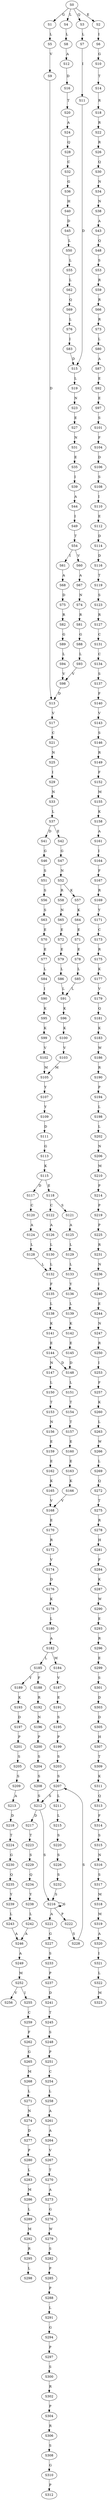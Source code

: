 strict digraph  {
	S0 -> S1 [ label = G ];
	S0 -> S2 [ label = E ];
	S0 -> S3 [ label = Q ];
	S0 -> S4 [ label = L ];
	S1 -> S5 [ label = L ];
	S2 -> S6 [ label = I ];
	S3 -> S7 [ label = L ];
	S4 -> S8 [ label = L ];
	S5 -> S9 [ label = V ];
	S6 -> S10 [ label = G ];
	S7 -> S11 [ label = I ];
	S8 -> S12 [ label = A ];
	S9 -> S13 [ label = D ];
	S10 -> S14 [ label = T ];
	S11 -> S15 [ label = D ];
	S12 -> S16 [ label = D ];
	S13 -> S17 [ label = V ];
	S14 -> S18 [ label = R ];
	S15 -> S19 [ label = L ];
	S16 -> S20 [ label = T ];
	S17 -> S21 [ label = C ];
	S18 -> S22 [ label = R ];
	S19 -> S23 [ label = N ];
	S20 -> S24 [ label = A ];
	S21 -> S25 [ label = N ];
	S22 -> S26 [ label = R ];
	S23 -> S27 [ label = E ];
	S24 -> S28 [ label = Q ];
	S25 -> S29 [ label = I ];
	S26 -> S30 [ label = Q ];
	S27 -> S31 [ label = N ];
	S28 -> S32 [ label = C ];
	S29 -> S33 [ label = N ];
	S30 -> S34 [ label = N ];
	S31 -> S35 [ label = E ];
	S32 -> S36 [ label = G ];
	S33 -> S37 [ label = L ];
	S34 -> S38 [ label = N ];
	S35 -> S39 [ label = I ];
	S36 -> S40 [ label = H ];
	S37 -> S41 [ label = D ];
	S37 -> S42 [ label = E ];
	S38 -> S43 [ label = A ];
	S39 -> S44 [ label = A ];
	S40 -> S45 [ label = D ];
	S41 -> S46 [ label = G ];
	S42 -> S47 [ label = G ];
	S43 -> S48 [ label = Q ];
	S44 -> S49 [ label = I ];
	S45 -> S50 [ label = L ];
	S46 -> S51 [ label = S ];
	S47 -> S52 [ label = N ];
	S48 -> S53 [ label = S ];
	S49 -> S54 [ label = T ];
	S50 -> S55 [ label = L ];
	S51 -> S56 [ label = S ];
	S52 -> S57 [ label = K ];
	S52 -> S58 [ label = R ];
	S53 -> S59 [ label = R ];
	S54 -> S60 [ label = V ];
	S54 -> S61 [ label = I ];
	S55 -> S62 [ label = L ];
	S56 -> S63 [ label = S ];
	S57 -> S64 [ label = K ];
	S58 -> S65 [ label = N ];
	S59 -> S66 [ label = R ];
	S60 -> S67 [ label = A ];
	S61 -> S68 [ label = A ];
	S62 -> S69 [ label = Q ];
	S63 -> S70 [ label = E ];
	S64 -> S71 [ label = E ];
	S65 -> S72 [ label = E ];
	S66 -> S73 [ label = R ];
	S67 -> S74 [ label = N ];
	S68 -> S75 [ label = D ];
	S69 -> S76 [ label = L ];
	S70 -> S77 [ label = E ];
	S71 -> S78 [ label = E ];
	S72 -> S79 [ label = E ];
	S73 -> S80 [ label = L ];
	S74 -> S81 [ label = R ];
	S75 -> S82 [ label = R ];
	S76 -> S83 [ label = I ];
	S77 -> S84 [ label = L ];
	S78 -> S85 [ label = L ];
	S79 -> S86 [ label = L ];
	S80 -> S87 [ label = A ];
	S81 -> S88 [ label = G ];
	S82 -> S89 [ label = G ];
	S83 -> S15 [ label = D ];
	S84 -> S90 [ label = I ];
	S85 -> S91 [ label = L ];
	S86 -> S91 [ label = L ];
	S87 -> S92 [ label = E ];
	S88 -> S93 [ label = L ];
	S89 -> S94 [ label = L ];
	S90 -> S95 [ label = K ];
	S91 -> S96 [ label = K ];
	S92 -> S97 [ label = E ];
	S93 -> S98 [ label = V ];
	S94 -> S98 [ label = V ];
	S95 -> S99 [ label = K ];
	S96 -> S100 [ label = K ];
	S97 -> S101 [ label = S ];
	S98 -> S13 [ label = D ];
	S99 -> S102 [ label = V ];
	S100 -> S103 [ label = V ];
	S101 -> S104 [ label = F ];
	S102 -> S105 [ label = M ];
	S103 -> S105 [ label = M ];
	S104 -> S106 [ label = D ];
	S105 -> S107 [ label = Y ];
	S106 -> S108 [ label = S ];
	S107 -> S109 [ label = Y ];
	S108 -> S110 [ label = I ];
	S109 -> S111 [ label = D ];
	S110 -> S112 [ label = E ];
	S111 -> S113 [ label = G ];
	S112 -> S114 [ label = D ];
	S113 -> S115 [ label = K ];
	S114 -> S116 [ label = D ];
	S115 -> S117 [ label = D ];
	S115 -> S118 [ label = E ];
	S116 -> S119 [ label = T ];
	S117 -> S120 [ label = C ];
	S118 -> S121 [ label = S ];
	S118 -> S122 [ label = C ];
	S119 -> S123 [ label = S ];
	S120 -> S124 [ label = A ];
	S121 -> S125 [ label = A ];
	S122 -> S126 [ label = A ];
	S123 -> S127 [ label = R ];
	S124 -> S128 [ label = L ];
	S125 -> S129 [ label = L ];
	S126 -> S130 [ label = L ];
	S127 -> S131 [ label = C ];
	S128 -> S132 [ label = L ];
	S129 -> S133 [ label = L ];
	S130 -> S132 [ label = L ];
	S131 -> S134 [ label = C ];
	S132 -> S135 [ label = F ];
	S133 -> S136 [ label = Y ];
	S134 -> S137 [ label = S ];
	S135 -> S138 [ label = L ];
	S136 -> S139 [ label = L ];
	S137 -> S140 [ label = F ];
	S138 -> S141 [ label = K ];
	S139 -> S142 [ label = K ];
	S140 -> S143 [ label = V ];
	S141 -> S144 [ label = E ];
	S142 -> S145 [ label = E ];
	S143 -> S146 [ label = S ];
	S144 -> S147 [ label = N ];
	S144 -> S148 [ label = D ];
	S145 -> S148 [ label = D ];
	S146 -> S149 [ label = R ];
	S147 -> S150 [ label = L ];
	S148 -> S151 [ label = L ];
	S149 -> S152 [ label = F ];
	S150 -> S153 [ label = T ];
	S151 -> S154 [ label = T ];
	S152 -> S155 [ label = M ];
	S153 -> S156 [ label = N ];
	S154 -> S157 [ label = T ];
	S155 -> S158 [ label = K ];
	S156 -> S159 [ label = E ];
	S157 -> S160 [ label = E ];
	S158 -> S161 [ label = A ];
	S159 -> S162 [ label = E ];
	S160 -> S163 [ label = E ];
	S161 -> S164 [ label = I ];
	S162 -> S165 [ label = K ];
	S163 -> S166 [ label = K ];
	S164 -> S167 [ label = F ];
	S165 -> S168 [ label = V ];
	S166 -> S168 [ label = V ];
	S167 -> S169 [ label = R ];
	S168 -> S170 [ label = E ];
	S169 -> S171 [ label = Y ];
	S170 -> S172 [ label = R ];
	S171 -> S173 [ label = C ];
	S172 -> S174 [ label = V ];
	S173 -> S175 [ label = R ];
	S174 -> S176 [ label = D ];
	S175 -> S177 [ label = K ];
	S176 -> S178 [ label = K ];
	S177 -> S179 [ label = V ];
	S178 -> S180 [ label = L ];
	S179 -> S181 [ label = Q ];
	S180 -> S182 [ label = A ];
	S181 -> S183 [ label = K ];
	S182 -> S184 [ label = M ];
	S182 -> S185 [ label = L ];
	S183 -> S186 [ label = W ];
	S184 -> S187 [ label = V ];
	S185 -> S188 [ label = F ];
	S185 -> S189 [ label = Y ];
	S186 -> S190 [ label = R ];
	S187 -> S191 [ label = E ];
	S188 -> S192 [ label = R ];
	S189 -> S193 [ label = K ];
	S190 -> S194 [ label = P ];
	S191 -> S195 [ label = S ];
	S192 -> S196 [ label = N ];
	S193 -> S197 [ label = D ];
	S194 -> S198 [ label = L ];
	S195 -> S199 [ label = P ];
	S196 -> S200 [ label = P ];
	S197 -> S201 [ label = P ];
	S198 -> S202 [ label = L ];
	S199 -> S203 [ label = S ];
	S200 -> S204 [ label = S ];
	S201 -> S205 [ label = S ];
	S202 -> S206 [ label = N ];
	S203 -> S207 [ label = S ];
	S204 -> S208 [ label = S ];
	S205 -> S209 [ label = S ];
	S206 -> S210 [ label = M ];
	S207 -> S211 [ label = L ];
	S207 -> S212 [ label = S ];
	S208 -> S212 [ label = S ];
	S209 -> S213 [ label = A ];
	S210 -> S214 [ label = P ];
	S211 -> S215 [ label = L ];
	S212 -> S216 [ label = S ];
	S212 -> S217 [ label = D ];
	S213 -> S218 [ label = D ];
	S214 -> S219 [ label = P ];
	S215 -> S220 [ label = S ];
	S216 -> S221 [ label = A ];
	S216 -> S222 [ label = P ];
	S216 -> S216 [ label = S ];
	S217 -> S223 [ label = T ];
	S218 -> S224 [ label = T ];
	S219 -> S225 [ label = P ];
	S220 -> S226 [ label = S ];
	S221 -> S227 [ label = G ];
	S222 -> S228 [ label = S ];
	S223 -> S229 [ label = S ];
	S224 -> S230 [ label = G ];
	S225 -> S231 [ label = R ];
	S226 -> S232 [ label = S ];
	S227 -> S233 [ label = S ];
	S228 -> S207 [ label = S ];
	S229 -> S234 [ label = Q ];
	S230 -> S235 [ label = Q ];
	S231 -> S236 [ label = N ];
	S232 -> S216 [ label = S ];
	S233 -> S237 [ label = P ];
	S234 -> S238 [ label = Y ];
	S235 -> S239 [ label = Y ];
	S236 -> S240 [ label = I ];
	S237 -> S241 [ label = D ];
	S238 -> S242 [ label = L ];
	S239 -> S243 [ label = L ];
	S240 -> S244 [ label = E ];
	S241 -> S245 [ label = T ];
	S242 -> S246 [ label = A ];
	S243 -> S246 [ label = A ];
	S244 -> S247 [ label = N ];
	S245 -> S248 [ label = S ];
	S246 -> S249 [ label = A ];
	S247 -> S250 [ label = R ];
	S248 -> S251 [ label = P ];
	S249 -> S252 [ label = M ];
	S250 -> S253 [ label = I ];
	S251 -> S254 [ label = C ];
	S252 -> S255 [ label = I ];
	S252 -> S256 [ label = V ];
	S253 -> S257 [ label = F ];
	S254 -> S258 [ label = L ];
	S255 -> S259 [ label = C ];
	S257 -> S260 [ label = K ];
	S258 -> S261 [ label = A ];
	S259 -> S262 [ label = F ];
	S260 -> S263 [ label = L ];
	S261 -> S264 [ label = A ];
	S262 -> S265 [ label = G ];
	S263 -> S266 [ label = W ];
	S264 -> S267 [ label = V ];
	S265 -> S268 [ label = M ];
	S266 -> S269 [ label = L ];
	S267 -> S270 [ label = T ];
	S268 -> S271 [ label = L ];
	S269 -> S272 [ label = Q ];
	S270 -> S273 [ label = A ];
	S271 -> S274 [ label = N ];
	S272 -> S275 [ label = T ];
	S273 -> S276 [ label = G ];
	S274 -> S277 [ label = D ];
	S275 -> S278 [ label = R ];
	S276 -> S279 [ label = W ];
	S277 -> S280 [ label = P ];
	S278 -> S281 [ label = H ];
	S279 -> S282 [ label = S ];
	S280 -> S283 [ label = L ];
	S281 -> S284 [ label = F ];
	S282 -> S285 [ label = P ];
	S283 -> S286 [ label = M ];
	S284 -> S287 [ label = K ];
	S285 -> S288 [ label = P ];
	S286 -> S289 [ label = L ];
	S287 -> S290 [ label = W ];
	S288 -> S291 [ label = L ];
	S289 -> S292 [ label = M ];
	S290 -> S293 [ label = E ];
	S291 -> S294 [ label = G ];
	S292 -> S295 [ label = R ];
	S293 -> S296 [ label = R ];
	S294 -> S297 [ label = P ];
	S295 -> S298 [ label = L ];
	S296 -> S299 [ label = E ];
	S297 -> S300 [ label = S ];
	S299 -> S301 [ label = S ];
	S300 -> S302 [ label = R ];
	S301 -> S303 [ label = D ];
	S302 -> S304 [ label = P ];
	S303 -> S305 [ label = D ];
	S304 -> S306 [ label = R ];
	S305 -> S307 [ label = H ];
	S306 -> S308 [ label = S ];
	S307 -> S309 [ label = T ];
	S308 -> S310 [ label = G ];
	S309 -> S311 [ label = K ];
	S310 -> S312 [ label = P ];
	S311 -> S313 [ label = Q ];
	S313 -> S314 [ label = F ];
	S314 -> S315 [ label = S ];
	S315 -> S316 [ label = N ];
	S316 -> S317 [ label = S ];
	S317 -> S318 [ label = M ];
	S318 -> S319 [ label = M ];
	S319 -> S320 [ label = A ];
	S320 -> S321 [ label = I ];
	S321 -> S322 [ label = L ];
	S322 -> S323 [ label = M ];
}
